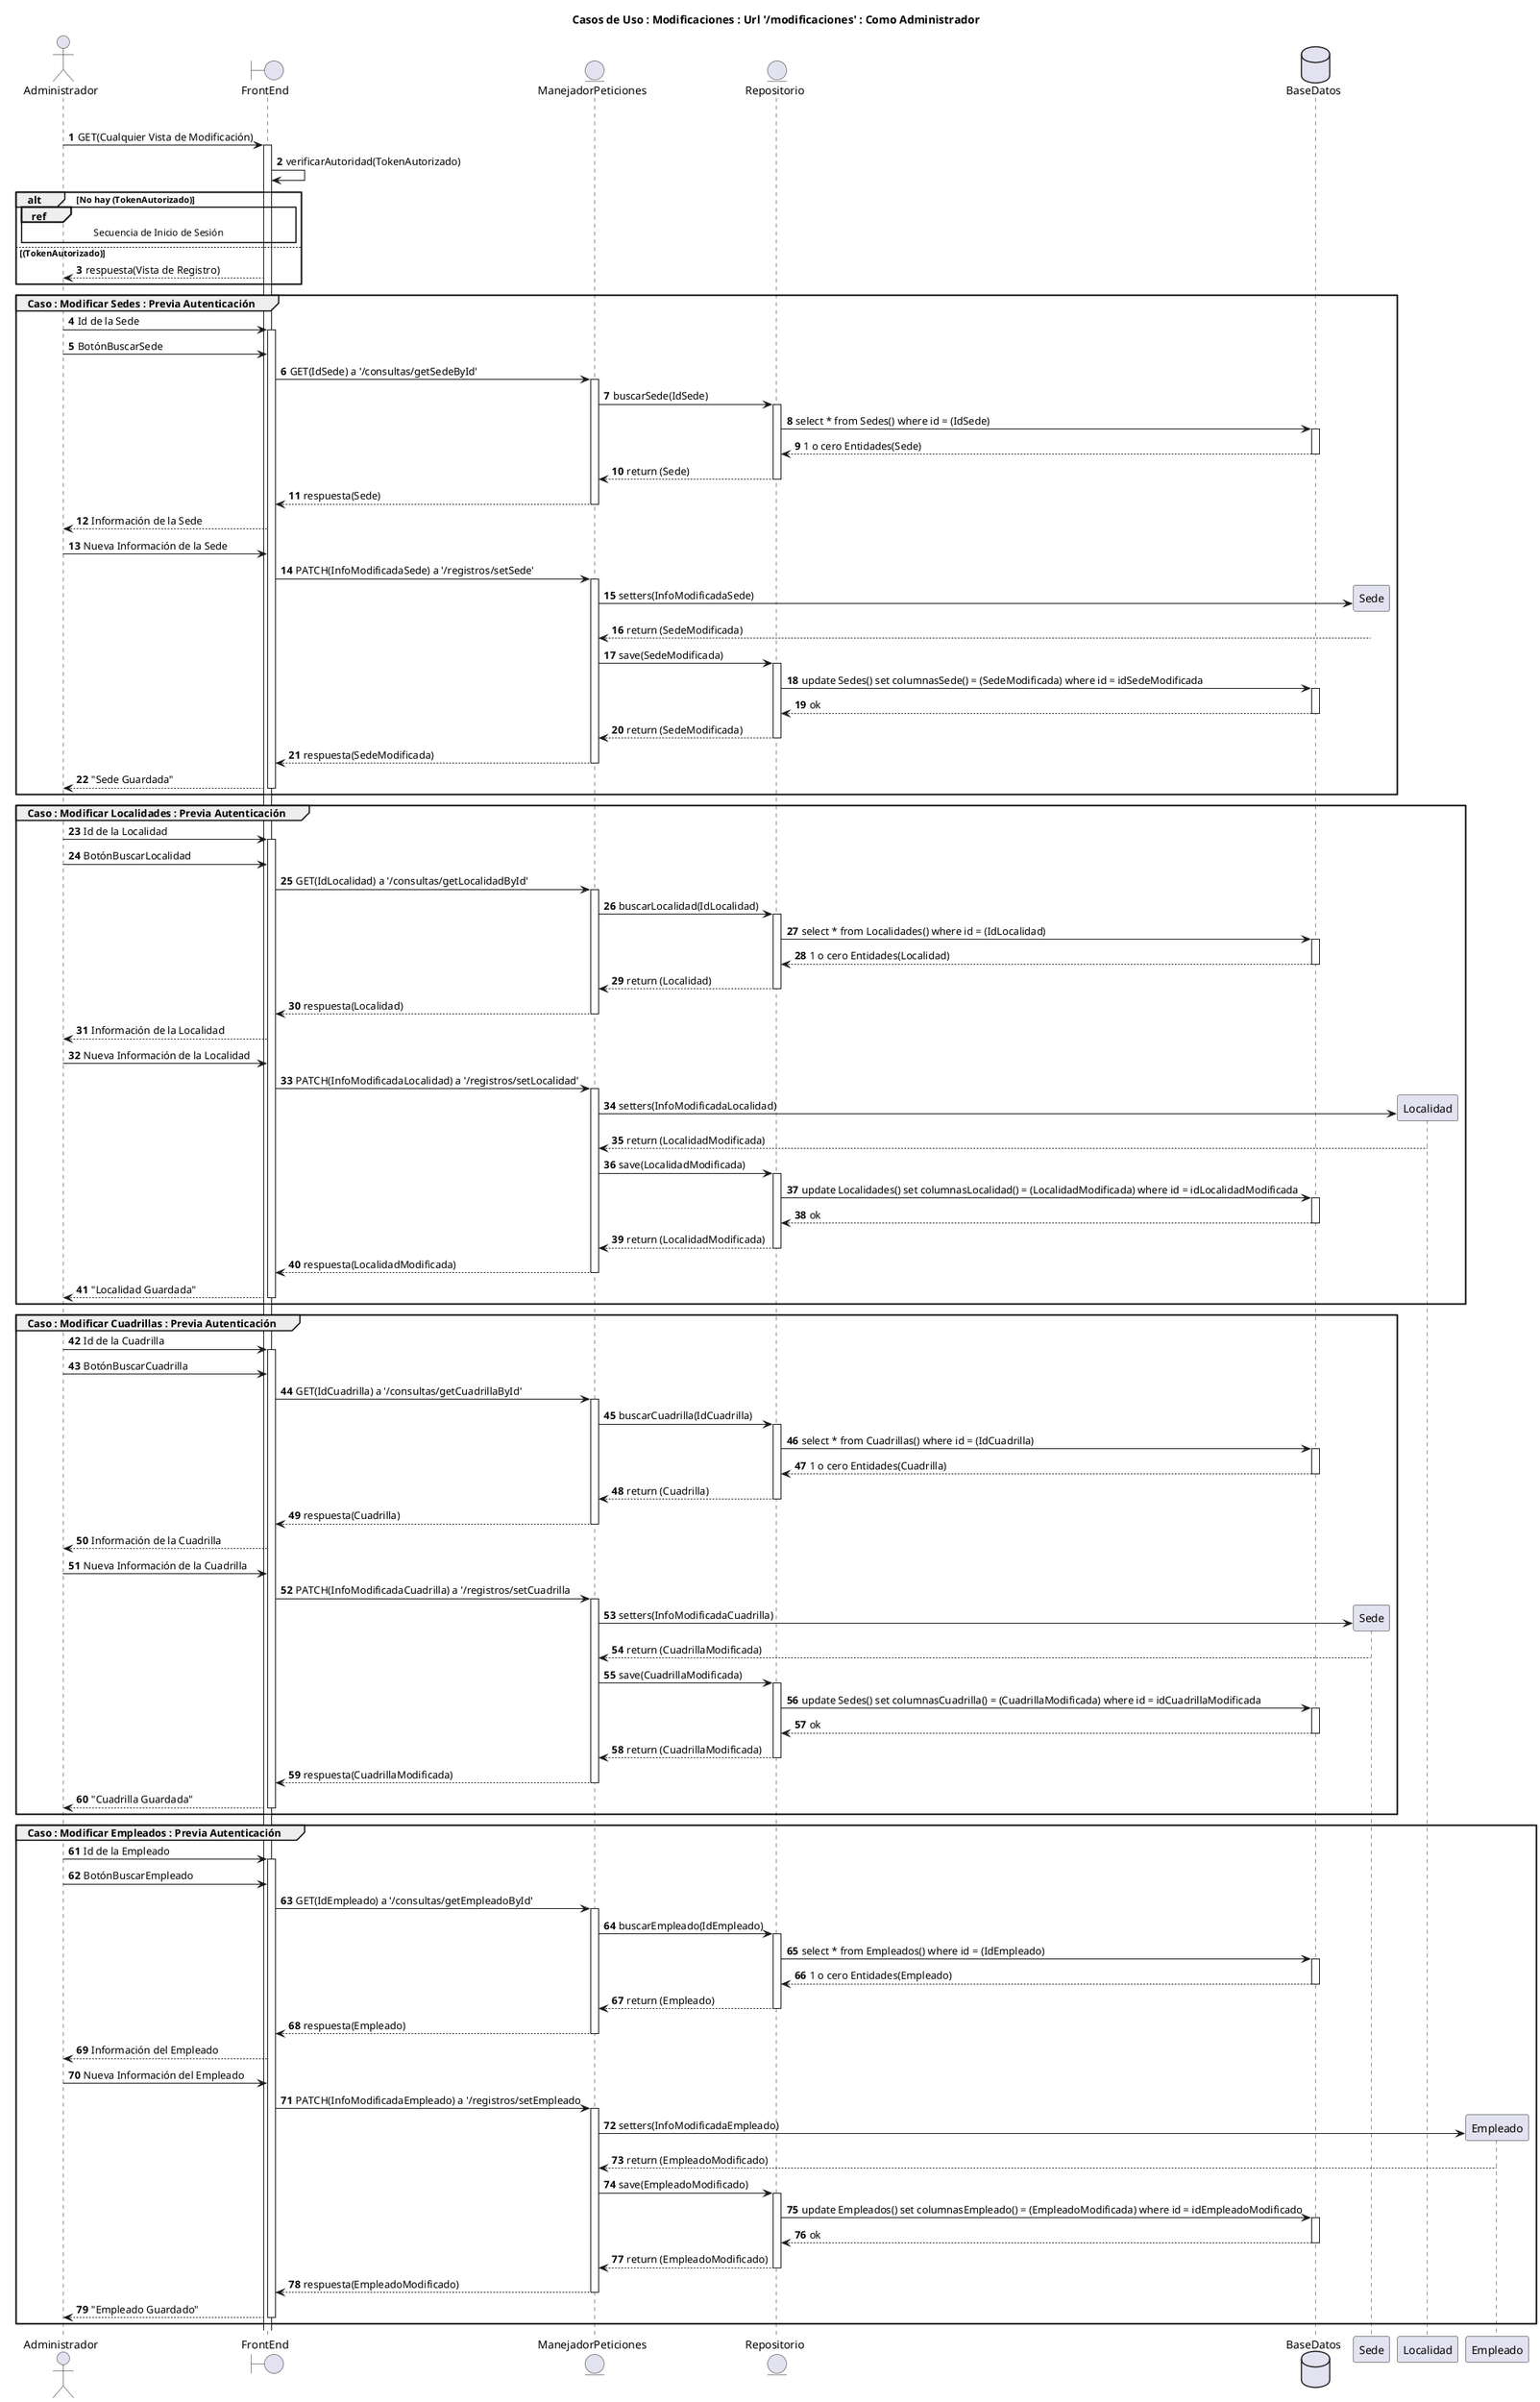 @startuml
'https://plantuml.com/sequence-diagram
title Casos de Uso : Modificaciones : Url '/modificaciones' : Como Administrador

actor Administrador
boundary FrontEnd
entity ManejadorPeticiones
entity Repositorio
database BaseDatos

autonumber
group Comprobación Autenticación
Administrador -> FrontEnd ++ : GET(Cualquier Vista de Modificación)
FrontEnd -> FrontEnd : verificarAutoridad(TokenAutorizado)
alt No hay (TokenAutorizado)
ref over Administrador,FrontEnd : Secuencia de Inicio de Sesión
else (TokenAutorizado)
FrontEnd --> Administrador : respuesta(Vista de Registro)
end

group Caso : Modificar Sedes : Previa Autenticación
Administrador -> FrontEnd ++ : Id de la Sede
Administrador -> FrontEnd : BotónBuscarSede
FrontEnd -> ManejadorPeticiones ++ : GET(IdSede) a '/consultas/getSedeById'
ManejadorPeticiones -> Repositorio ++ : buscarSede(IdSede)
Repositorio -> BaseDatos ++ : select * from Sedes() where id = (IdSede)
BaseDatos --> Repositorio -- : 1 o cero Entidades(Sede)
Repositorio --> ManejadorPeticiones -- : return (Sede)
ManejadorPeticiones --> FrontEnd -- : respuesta(Sede)
FrontEnd --> Administrador : Información de la Sede
Administrador -> FrontEnd : Nueva Información de la Sede
FrontEnd -> ManejadorPeticiones ++ : PATCH(InfoModificadaSede) a '/registros/setSede'
ManejadorPeticiones -> Sede ** : setters(InfoModificadaSede)
Sede --> ManejadorPeticiones -- : return (SedeModificada)
ManejadorPeticiones -> Repositorio ++ : save(SedeModificada)
Repositorio -> BaseDatos ++ : update Sedes() set columnasSede() = (SedeModificada) where id = idSedeModificada
BaseDatos --> Repositorio -- : ok
Repositorio --> ManejadorPeticiones -- : return (SedeModificada)
ManejadorPeticiones --> FrontEnd -- : respuesta(SedeModificada)
FrontEnd --> Administrador -- : "Sede Guardada"
end

group Caso : Modificar Localidades : Previa Autenticación
Administrador -> FrontEnd ++ : Id de la Localidad
Administrador -> FrontEnd : BotónBuscarLocalidad
FrontEnd -> ManejadorPeticiones ++ : GET(IdLocalidad) a '/consultas/getLocalidadById'
ManejadorPeticiones -> Repositorio ++ : buscarLocalidad(IdLocalidad)
Repositorio -> BaseDatos ++ : select * from Localidades() where id = (IdLocalidad)
BaseDatos --> Repositorio -- : 1 o cero Entidades(Localidad)
Repositorio --> ManejadorPeticiones -- : return (Localidad)
ManejadorPeticiones --> FrontEnd -- : respuesta(Localidad)
FrontEnd --> Administrador : Información de la Localidad
Administrador -> FrontEnd : Nueva Información de la Localidad
FrontEnd -> ManejadorPeticiones ++ : PATCH(InfoModificadaLocalidad) a '/registros/setLocalidad'
ManejadorPeticiones -> Localidad ** : setters(InfoModificadaLocalidad)
Localidad --> ManejadorPeticiones -- : return (LocalidadModificada)
ManejadorPeticiones -> Repositorio ++ : save(LocalidadModificada)
Repositorio -> BaseDatos ++ : update Localidades() set columnasLocalidad() = (LocalidadModificada) where id = idLocalidadModificada
BaseDatos --> Repositorio -- : ok
Repositorio --> ManejadorPeticiones -- : return (LocalidadModificada)
ManejadorPeticiones --> FrontEnd -- : respuesta(LocalidadModificada)
FrontEnd --> Administrador -- : "Localidad Guardada"
end

group Caso : Modificar Cuadrillas : Previa Autenticación
Administrador -> FrontEnd ++ : Id de la Cuadrilla
Administrador -> FrontEnd : BotónBuscarCuadrilla
FrontEnd -> ManejadorPeticiones ++ : GET(IdCuadrilla) a '/consultas/getCuadrillaById'
ManejadorPeticiones -> Repositorio ++ : buscarCuadrilla(IdCuadrilla)
Repositorio -> BaseDatos ++ : select * from Cuadrillas() where id = (IdCuadrilla)
BaseDatos --> Repositorio -- : 1 o cero Entidades(Cuadrilla)
Repositorio --> ManejadorPeticiones -- : return (Cuadrilla)
ManejadorPeticiones --> FrontEnd -- : respuesta(Cuadrilla)
FrontEnd --> Administrador : Información de la Cuadrilla
Administrador -> FrontEnd : Nueva Información de la Cuadrilla
FrontEnd -> ManejadorPeticiones ++ : PATCH(InfoModificadaCuadrilla) a '/registros/setCuadrilla
ManejadorPeticiones -> Sede ** : setters(InfoModificadaCuadrilla)
Sede --> ManejadorPeticiones -- : return (CuadrillaModificada)
ManejadorPeticiones -> Repositorio ++ : save(CuadrillaModificada)
Repositorio -> BaseDatos ++ : update Sedes() set columnasCuadrilla() = (CuadrillaModificada) where id = idCuadrillaModificada
BaseDatos --> Repositorio -- : ok
Repositorio --> ManejadorPeticiones -- : return (CuadrillaModificada)
ManejadorPeticiones --> FrontEnd -- : respuesta(CuadrillaModificada)
FrontEnd --> Administrador -- : "Cuadrilla Guardada"
end

group Caso : Modificar Empleados : Previa Autenticación
Administrador -> FrontEnd ++ : Id de la Empleado
Administrador -> FrontEnd : BotónBuscarEmpleado
FrontEnd -> ManejadorPeticiones ++ : GET(IdEmpleado) a '/consultas/getEmpleadoById'
ManejadorPeticiones -> Repositorio ++ : buscarEmpleado(IdEmpleado)
Repositorio -> BaseDatos ++ : select * from Empleados() where id = (IdEmpleado)
BaseDatos --> Repositorio -- : 1 o cero Entidades(Empleado)
Repositorio --> ManejadorPeticiones -- : return (Empleado)
ManejadorPeticiones --> FrontEnd -- : respuesta(Empleado)
FrontEnd --> Administrador : Información del Empleado
Administrador -> FrontEnd : Nueva Información del Empleado
FrontEnd -> ManejadorPeticiones ++ : PATCH(InfoModificadaEmpleado) a '/registros/setEmpleado
ManejadorPeticiones -> Empleado ** : setters(InfoModificadaEmpleado)
Empleado --> ManejadorPeticiones -- : return (EmpleadoModificado)
ManejadorPeticiones -> Repositorio ++ : save(EmpleadoModificado)
Repositorio -> BaseDatos ++ : update Empleados() set columnasEmpleado() = (EmpleadoModificada) where id = idEmpleadoModificado
BaseDatos --> Repositorio -- : ok
Repositorio --> ManejadorPeticiones -- : return (EmpleadoModificado)
ManejadorPeticiones --> FrontEnd -- : respuesta(EmpleadoModificado)
FrontEnd --> Administrador -- : "Empleado Guardado"
end

@enduml